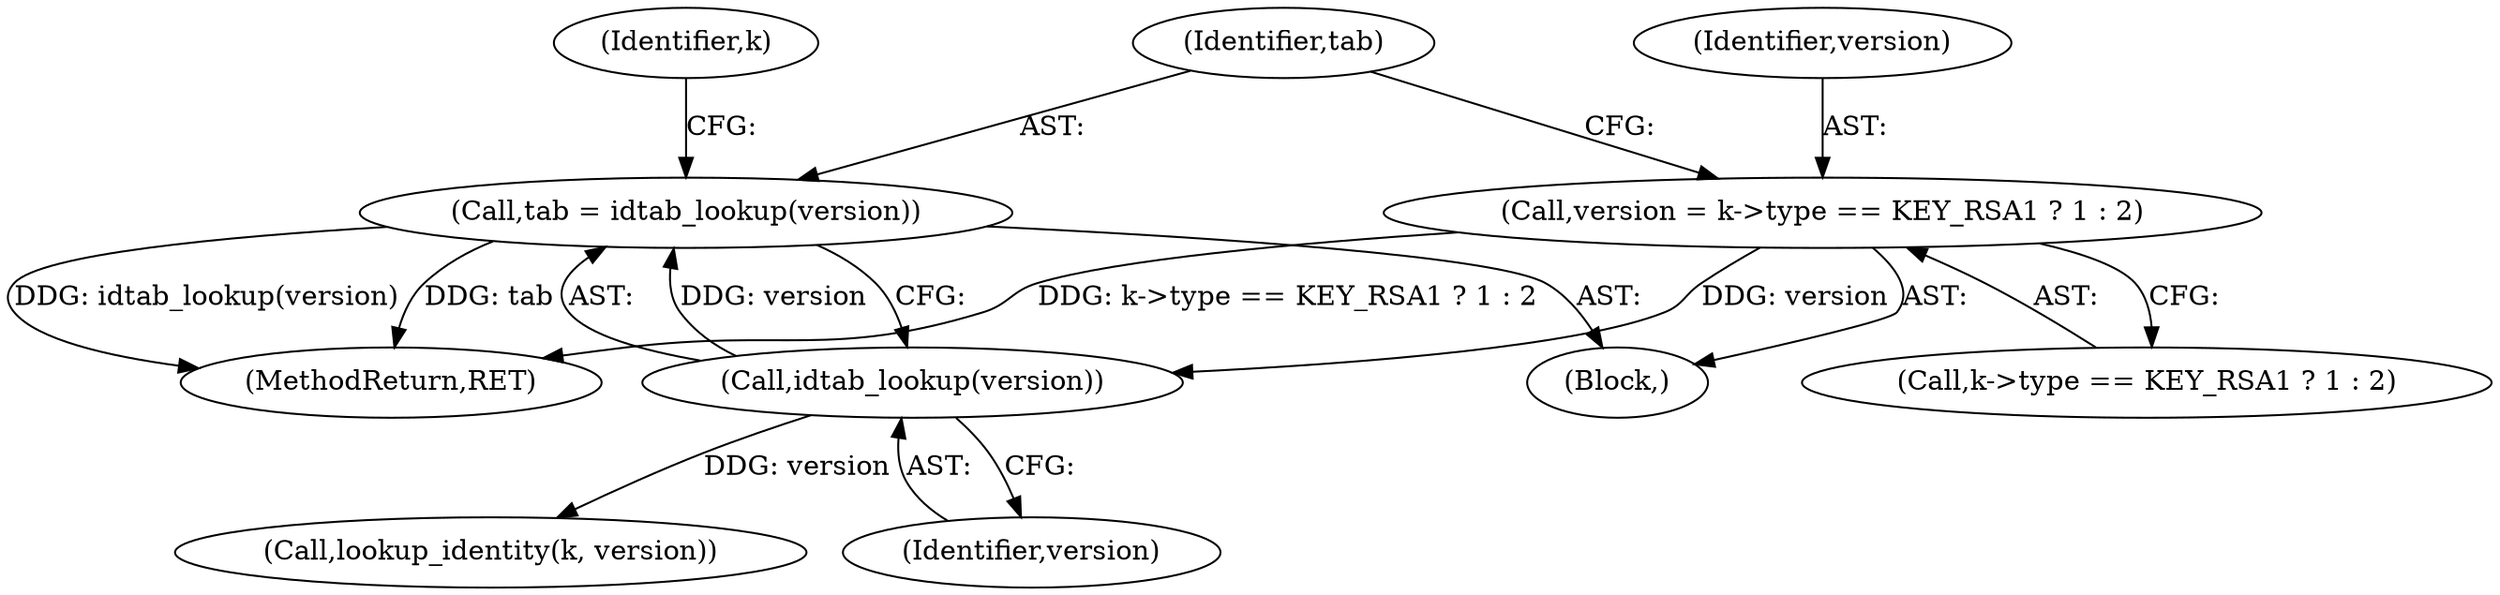 digraph "0_src_9476ce1dd37d3c3218d5640b74c34c65e5f4efe5_0@pointer" {
"1000266" [label="(Call,tab = idtab_lookup(version))"];
"1000268" [label="(Call,idtab_lookup(version))"];
"1000256" [label="(Call,version = k->type == KEY_RSA1 ? 1 : 2)"];
"1000272" [label="(Call,lookup_identity(k, version))"];
"1000266" [label="(Call,tab = idtab_lookup(version))"];
"1000257" [label="(Identifier,version)"];
"1000269" [label="(Identifier,version)"];
"1000250" [label="(Block,)"];
"1000267" [label="(Identifier,tab)"];
"1000273" [label="(Identifier,k)"];
"1000268" [label="(Call,idtab_lookup(version))"];
"1000343" [label="(MethodReturn,RET)"];
"1000258" [label="(Call,k->type == KEY_RSA1 ? 1 : 2)"];
"1000256" [label="(Call,version = k->type == KEY_RSA1 ? 1 : 2)"];
"1000266" -> "1000250"  [label="AST: "];
"1000266" -> "1000268"  [label="CFG: "];
"1000267" -> "1000266"  [label="AST: "];
"1000268" -> "1000266"  [label="AST: "];
"1000273" -> "1000266"  [label="CFG: "];
"1000266" -> "1000343"  [label="DDG: tab"];
"1000266" -> "1000343"  [label="DDG: idtab_lookup(version)"];
"1000268" -> "1000266"  [label="DDG: version"];
"1000268" -> "1000269"  [label="CFG: "];
"1000269" -> "1000268"  [label="AST: "];
"1000256" -> "1000268"  [label="DDG: version"];
"1000268" -> "1000272"  [label="DDG: version"];
"1000256" -> "1000250"  [label="AST: "];
"1000256" -> "1000258"  [label="CFG: "];
"1000257" -> "1000256"  [label="AST: "];
"1000258" -> "1000256"  [label="AST: "];
"1000267" -> "1000256"  [label="CFG: "];
"1000256" -> "1000343"  [label="DDG: k->type == KEY_RSA1 ? 1 : 2"];
}
